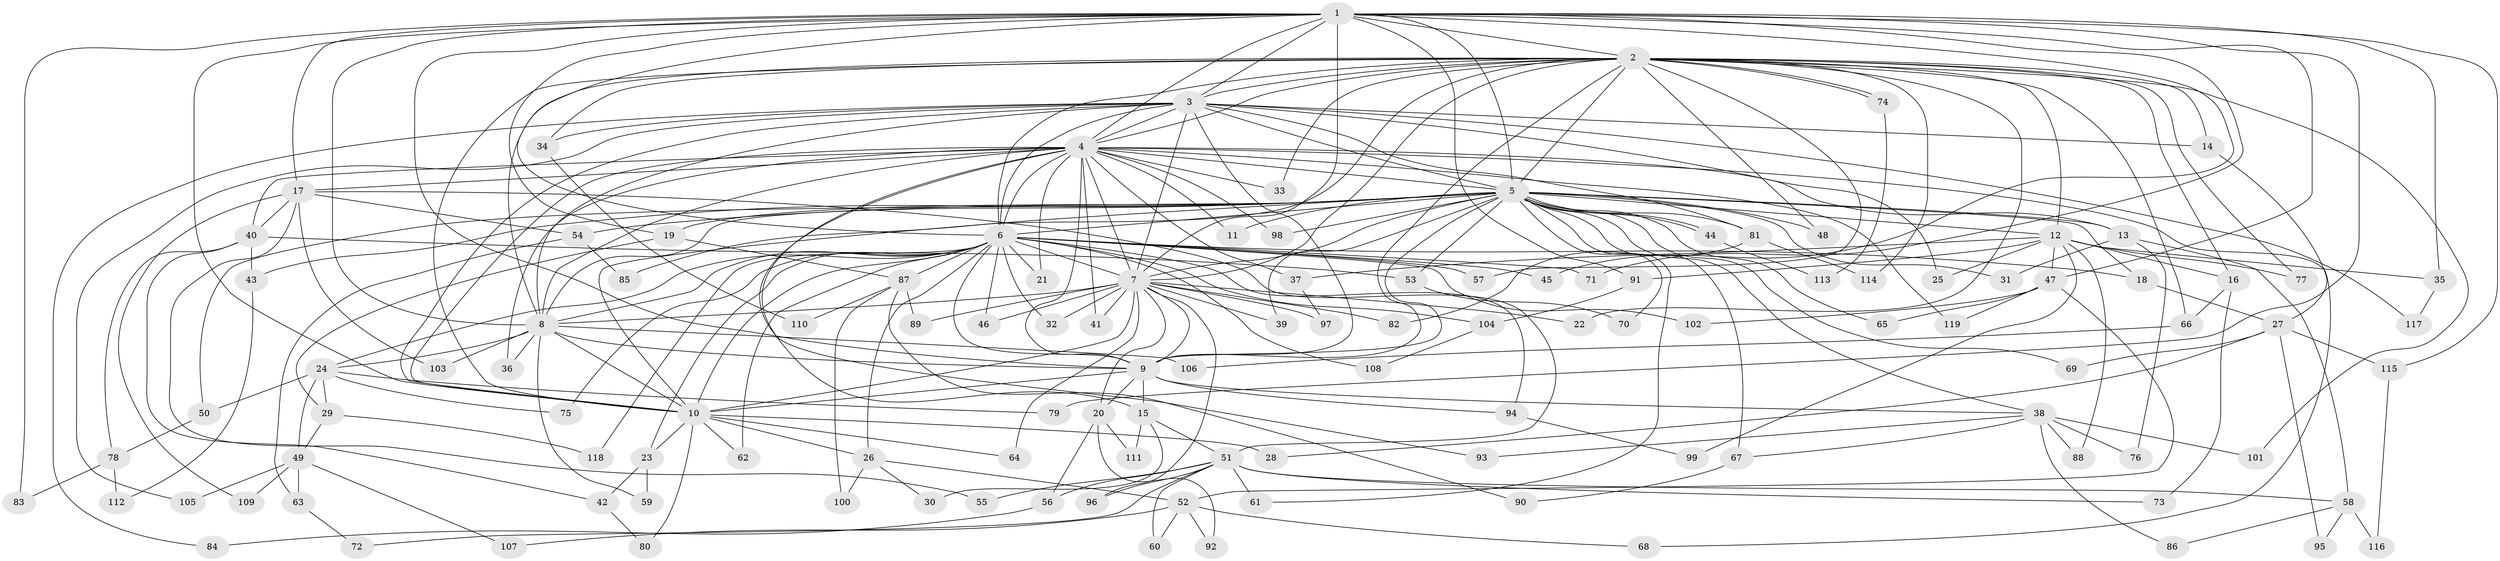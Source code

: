 // Generated by graph-tools (version 1.1) at 2025/10/02/27/25 16:10:56]
// undirected, 119 vertices, 263 edges
graph export_dot {
graph [start="1"]
  node [color=gray90,style=filled];
  1;
  2;
  3;
  4;
  5;
  6;
  7;
  8;
  9;
  10;
  11;
  12;
  13;
  14;
  15;
  16;
  17;
  18;
  19;
  20;
  21;
  22;
  23;
  24;
  25;
  26;
  27;
  28;
  29;
  30;
  31;
  32;
  33;
  34;
  35;
  36;
  37;
  38;
  39;
  40;
  41;
  42;
  43;
  44;
  45;
  46;
  47;
  48;
  49;
  50;
  51;
  52;
  53;
  54;
  55;
  56;
  57;
  58;
  59;
  60;
  61;
  62;
  63;
  64;
  65;
  66;
  67;
  68;
  69;
  70;
  71;
  72;
  73;
  74;
  75;
  76;
  77;
  78;
  79;
  80;
  81;
  82;
  83;
  84;
  85;
  86;
  87;
  88;
  89;
  90;
  91;
  92;
  93;
  94;
  95;
  96;
  97;
  98;
  99;
  100;
  101;
  102;
  103;
  104;
  105;
  106;
  107;
  108;
  109;
  110;
  111;
  112;
  113;
  114;
  115;
  116;
  117;
  118;
  119;
  1 -- 2;
  1 -- 3;
  1 -- 4;
  1 -- 5;
  1 -- 6;
  1 -- 7;
  1 -- 8;
  1 -- 9;
  1 -- 10;
  1 -- 17;
  1 -- 19;
  1 -- 35;
  1 -- 45;
  1 -- 47;
  1 -- 71;
  1 -- 79;
  1 -- 83;
  1 -- 91;
  1 -- 115;
  2 -- 3;
  2 -- 4;
  2 -- 5;
  2 -- 6;
  2 -- 7;
  2 -- 8;
  2 -- 9;
  2 -- 10;
  2 -- 12;
  2 -- 14;
  2 -- 16;
  2 -- 22;
  2 -- 33;
  2 -- 34;
  2 -- 48;
  2 -- 57;
  2 -- 66;
  2 -- 74;
  2 -- 74;
  2 -- 77;
  2 -- 85;
  2 -- 101;
  2 -- 114;
  3 -- 4;
  3 -- 5;
  3 -- 6;
  3 -- 7;
  3 -- 8;
  3 -- 9;
  3 -- 10;
  3 -- 14;
  3 -- 25;
  3 -- 34;
  3 -- 81;
  3 -- 84;
  3 -- 105;
  3 -- 117;
  4 -- 5;
  4 -- 6;
  4 -- 7;
  4 -- 8;
  4 -- 9;
  4 -- 10;
  4 -- 11;
  4 -- 13;
  4 -- 15;
  4 -- 17;
  4 -- 21;
  4 -- 33;
  4 -- 36;
  4 -- 37;
  4 -- 40;
  4 -- 41;
  4 -- 68;
  4 -- 93;
  4 -- 98;
  4 -- 119;
  5 -- 6;
  5 -- 7;
  5 -- 8;
  5 -- 9;
  5 -- 10;
  5 -- 11;
  5 -- 12;
  5 -- 13;
  5 -- 18;
  5 -- 19;
  5 -- 31;
  5 -- 38;
  5 -- 39;
  5 -- 43;
  5 -- 44;
  5 -- 44;
  5 -- 48;
  5 -- 50;
  5 -- 53;
  5 -- 54;
  5 -- 61;
  5 -- 65;
  5 -- 67;
  5 -- 69;
  5 -- 70;
  5 -- 81;
  5 -- 98;
  6 -- 7;
  6 -- 8;
  6 -- 9;
  6 -- 10;
  6 -- 18;
  6 -- 21;
  6 -- 23;
  6 -- 24;
  6 -- 26;
  6 -- 32;
  6 -- 45;
  6 -- 46;
  6 -- 57;
  6 -- 62;
  6 -- 71;
  6 -- 75;
  6 -- 87;
  6 -- 94;
  6 -- 102;
  6 -- 104;
  6 -- 108;
  6 -- 118;
  7 -- 8;
  7 -- 9;
  7 -- 10;
  7 -- 20;
  7 -- 22;
  7 -- 32;
  7 -- 39;
  7 -- 41;
  7 -- 46;
  7 -- 64;
  7 -- 82;
  7 -- 89;
  7 -- 96;
  7 -- 97;
  8 -- 9;
  8 -- 10;
  8 -- 24;
  8 -- 36;
  8 -- 59;
  8 -- 103;
  8 -- 106;
  9 -- 10;
  9 -- 15;
  9 -- 20;
  9 -- 38;
  9 -- 94;
  10 -- 23;
  10 -- 26;
  10 -- 28;
  10 -- 62;
  10 -- 64;
  10 -- 80;
  12 -- 16;
  12 -- 25;
  12 -- 35;
  12 -- 37;
  12 -- 47;
  12 -- 77;
  12 -- 88;
  12 -- 91;
  12 -- 99;
  13 -- 31;
  13 -- 58;
  13 -- 76;
  14 -- 27;
  15 -- 30;
  15 -- 51;
  15 -- 111;
  16 -- 66;
  16 -- 73;
  17 -- 40;
  17 -- 51;
  17 -- 54;
  17 -- 55;
  17 -- 103;
  17 -- 109;
  18 -- 27;
  19 -- 29;
  19 -- 87;
  20 -- 56;
  20 -- 92;
  20 -- 111;
  23 -- 42;
  23 -- 59;
  24 -- 29;
  24 -- 49;
  24 -- 50;
  24 -- 75;
  24 -- 79;
  26 -- 30;
  26 -- 52;
  26 -- 100;
  27 -- 28;
  27 -- 69;
  27 -- 95;
  27 -- 115;
  29 -- 49;
  29 -- 118;
  34 -- 110;
  35 -- 117;
  37 -- 97;
  38 -- 67;
  38 -- 76;
  38 -- 86;
  38 -- 88;
  38 -- 93;
  38 -- 101;
  40 -- 42;
  40 -- 43;
  40 -- 53;
  40 -- 78;
  42 -- 80;
  43 -- 112;
  44 -- 113;
  47 -- 52;
  47 -- 65;
  47 -- 102;
  47 -- 119;
  49 -- 63;
  49 -- 105;
  49 -- 107;
  49 -- 109;
  50 -- 78;
  51 -- 55;
  51 -- 56;
  51 -- 58;
  51 -- 60;
  51 -- 61;
  51 -- 72;
  51 -- 73;
  51 -- 96;
  52 -- 60;
  52 -- 68;
  52 -- 92;
  52 -- 107;
  53 -- 70;
  54 -- 63;
  54 -- 85;
  56 -- 84;
  58 -- 86;
  58 -- 95;
  58 -- 116;
  63 -- 72;
  66 -- 106;
  67 -- 90;
  74 -- 113;
  78 -- 83;
  78 -- 112;
  81 -- 82;
  81 -- 114;
  87 -- 89;
  87 -- 90;
  87 -- 100;
  87 -- 110;
  91 -- 104;
  94 -- 99;
  104 -- 108;
  115 -- 116;
}
